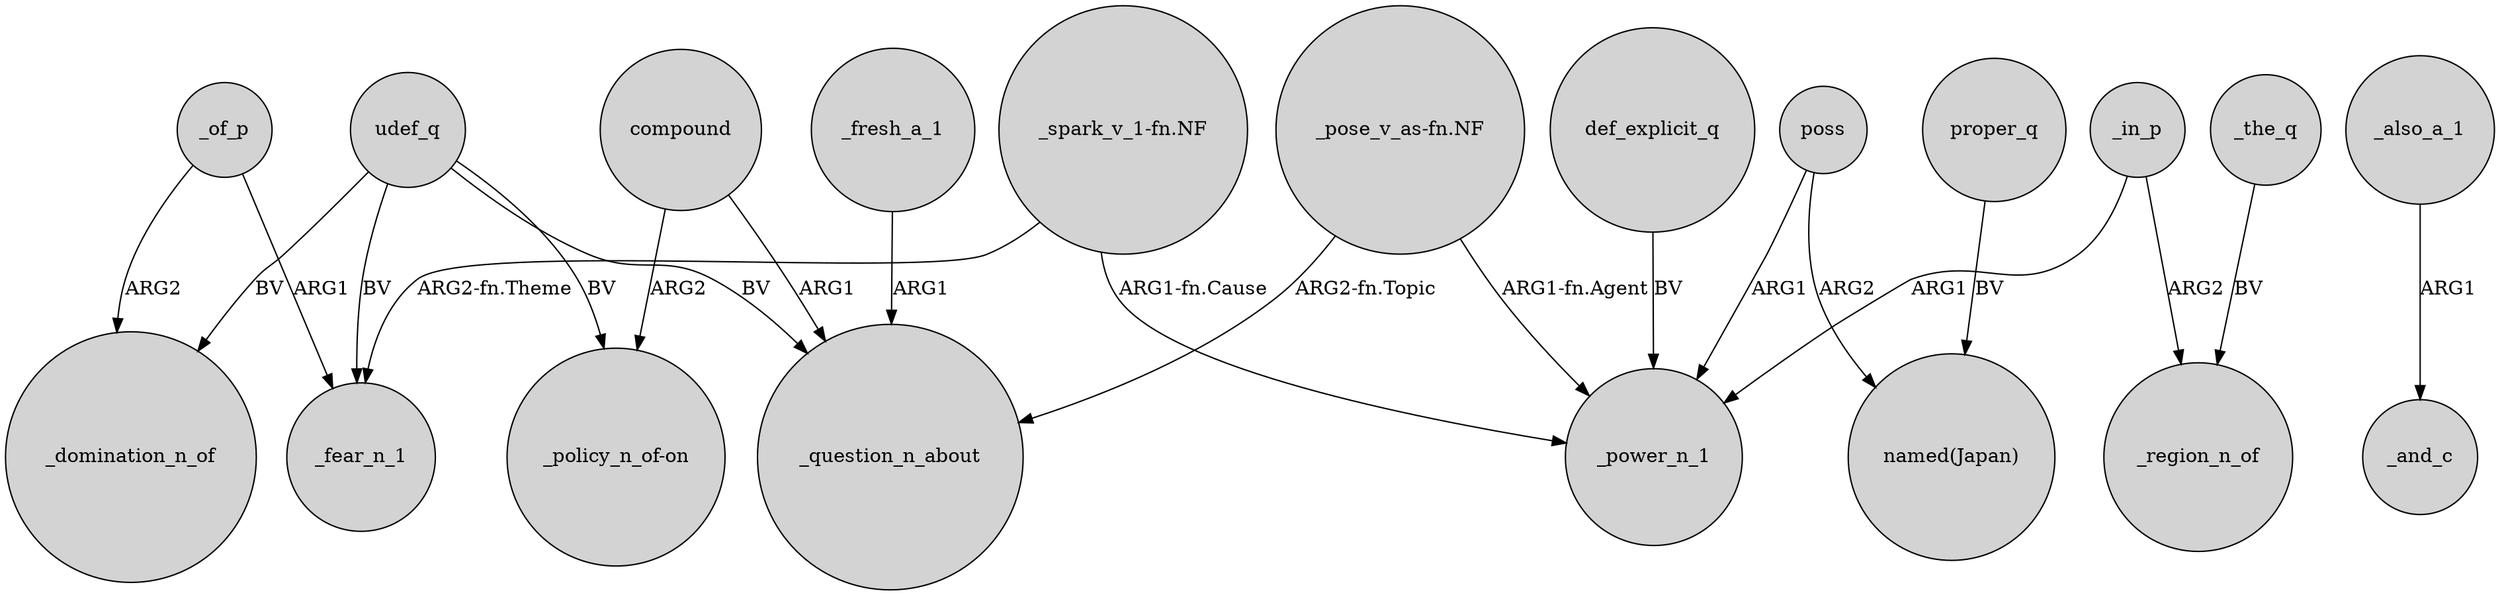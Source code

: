 digraph {
	node [shape=circle style=filled]
	_of_p -> _fear_n_1 [label=ARG1]
	udef_q -> _domination_n_of [label=BV]
	"_spark_v_1-fn.NF" -> _power_n_1 [label="ARG1-fn.Cause"]
	compound -> "_policy_n_of-on" [label=ARG2]
	def_explicit_q -> _power_n_1 [label=BV]
	udef_q -> _question_n_about [label=BV]
	_fresh_a_1 -> _question_n_about [label=ARG1]
	udef_q -> "_policy_n_of-on" [label=BV]
	proper_q -> "named(Japan)" [label=BV]
	"_spark_v_1-fn.NF" -> _fear_n_1 [label="ARG2-fn.Theme"]
	poss -> _power_n_1 [label=ARG1]
	udef_q -> _fear_n_1 [label=BV]
	_in_p -> _power_n_1 [label=ARG1]
	poss -> "named(Japan)" [label=ARG2]
	"_pose_v_as-fn.NF" -> _question_n_about [label="ARG2-fn.Topic"]
	"_pose_v_as-fn.NF" -> _power_n_1 [label="ARG1-fn.Agent"]
	_also_a_1 -> _and_c [label=ARG1]
	compound -> _question_n_about [label=ARG1]
	_in_p -> _region_n_of [label=ARG2]
	_of_p -> _domination_n_of [label=ARG2]
	_the_q -> _region_n_of [label=BV]
}
